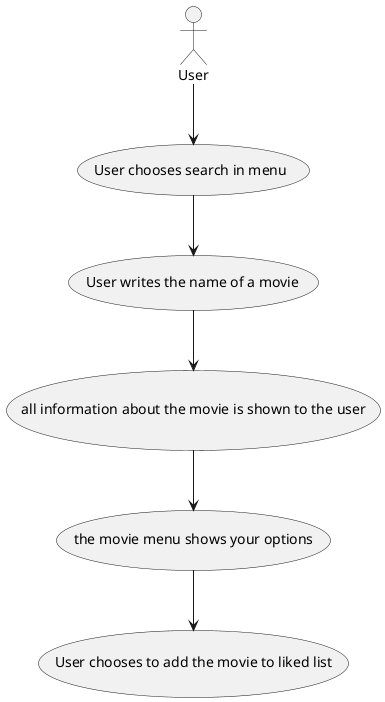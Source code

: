 @startuml SP3

:User: --> (User chooses search in menu)
(User chooses search in menu) --> (User writes the name of a movie)
(User writes the name of a movie) --> (all information about the movie is shown to the user)
(all information about the movie is shown to the user) --> (the movie menu shows your options)
(the movie menu shows your options) --> (User chooses to add the movie to liked list)
@enduml